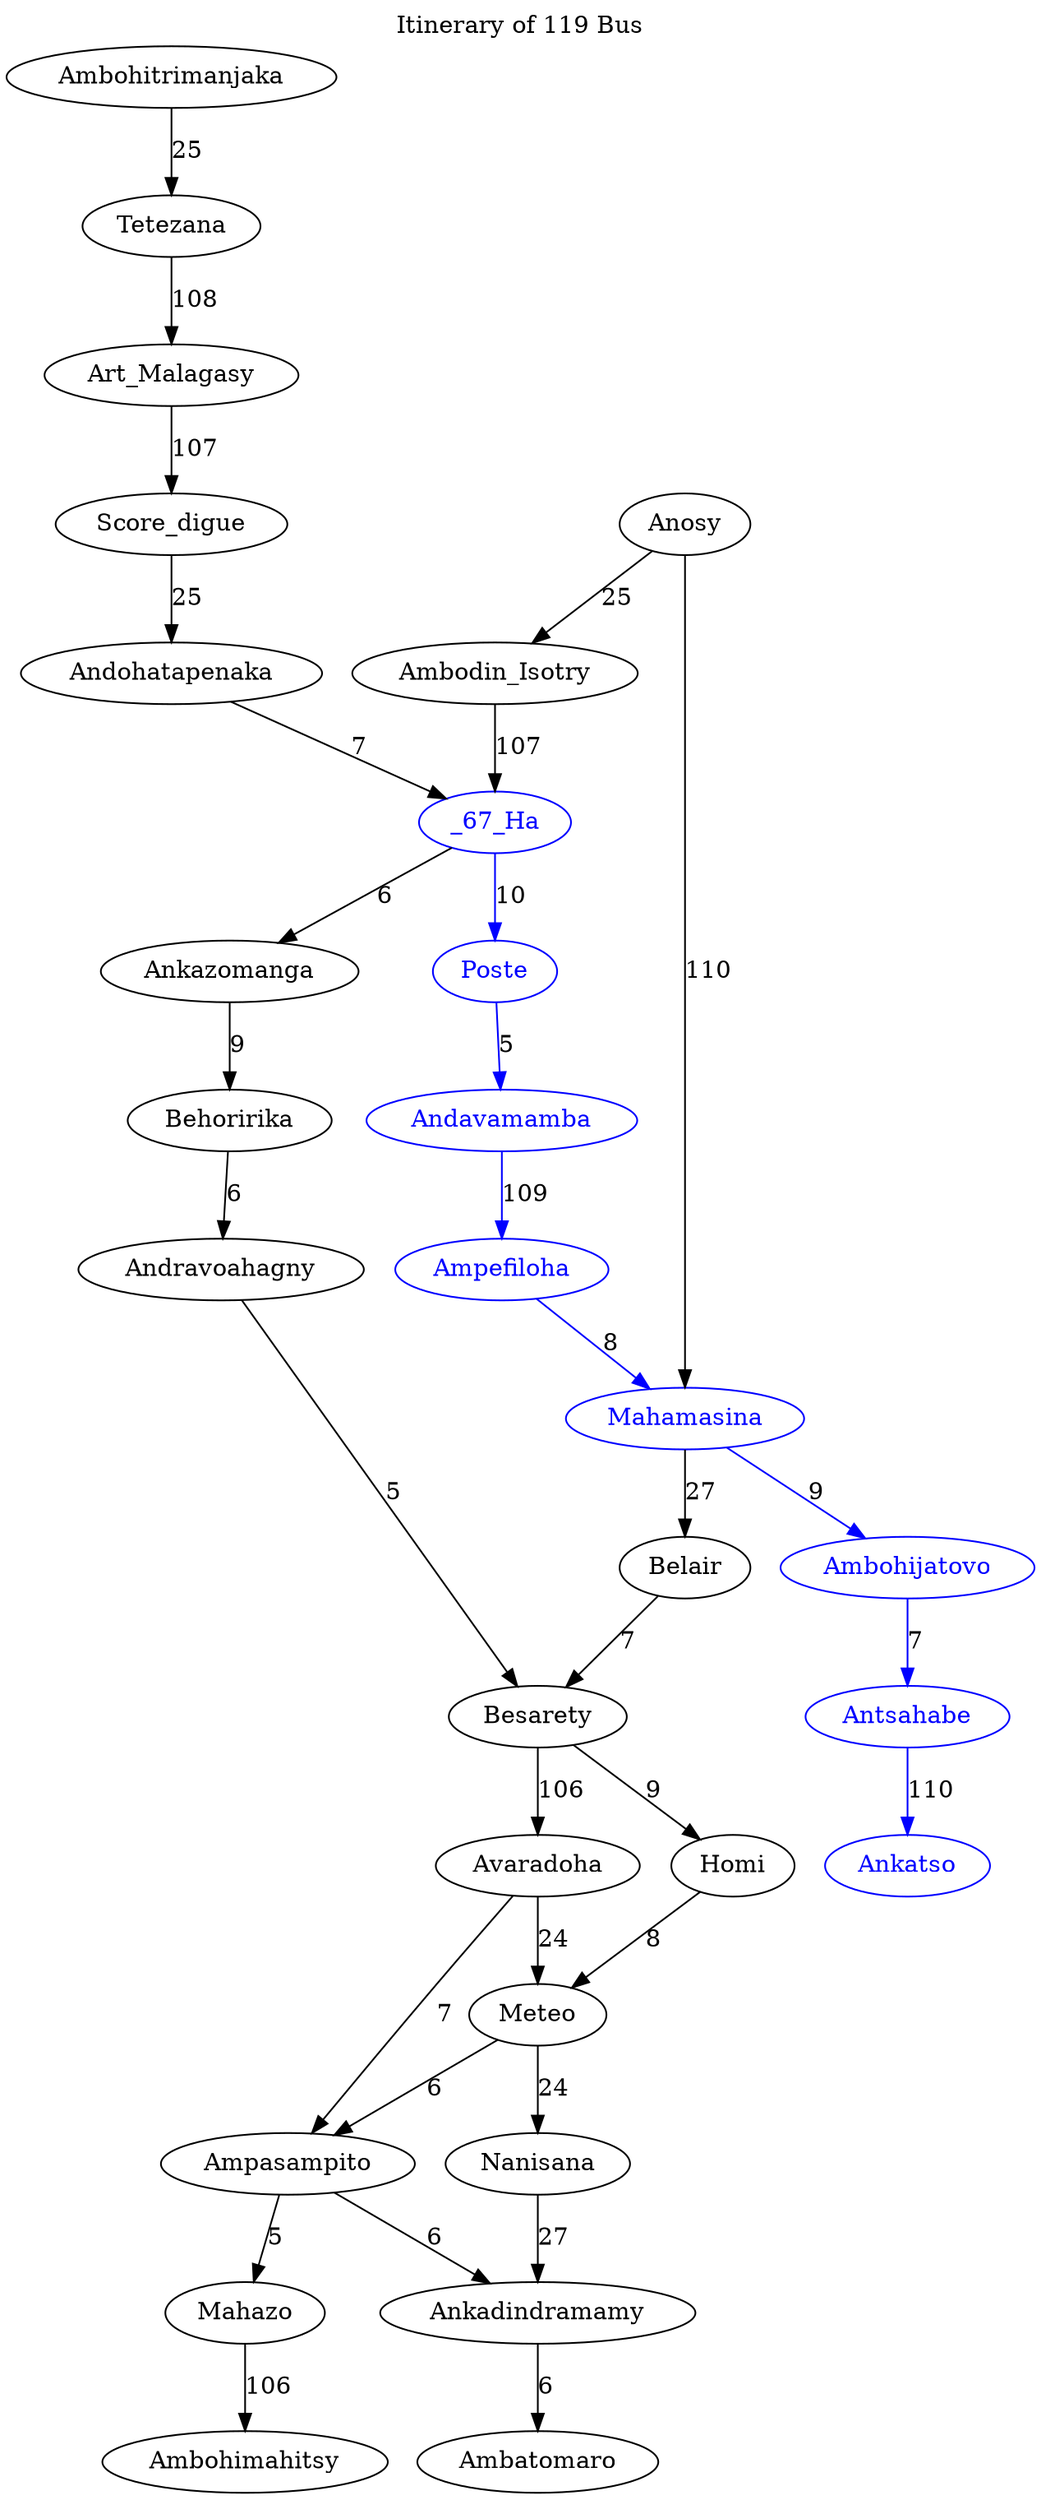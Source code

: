 digraph G {
	labelloc="t"	label="Itinerary of 119 Bus"	Ambodin_Isotry -> _67_Ha [weight=107, label="107"];
	Art_Malagasy -> Score_digue [weight=107, label="107"];
	Antsahabe -> Ankatso [color="blue", weight=110, label="110"];
	Andavamamba -> Ampefiloha [color="blue", weight=109, label="109"];
	Ampefiloha -> Mahamasina [color="blue", weight=8, label="8"];
	_67_Ha -> Poste [color="blue", weight=10, label="10"];
	Meteo -> Ampasampito [weight=6, label="6"];
	Andohatapenaka -> _67_Ha [weight=7, label="7"];
	Meteo -> Nanisana [weight=24, label="24"];
	Mahamasina -> Belair [weight=27, label="27"];
	Ankazomanga -> Behoririka [weight=9, label="9"];
	Andravoahagny -> Besarety [weight=5, label="5"];
	Besarety -> Avaradoha [weight=106, label="106"];
	Ambohitrimanjaka -> Tetezana [weight=25, label="25"];
	Homi -> Meteo [weight=8, label="8"];
	Ampasampito -> Mahazo [weight=5, label="5"];
	Besarety -> Homi [weight=9, label="9"];
	Tetezana -> Art_Malagasy [weight=108, label="108"];
	Ampasampito -> Ankadindramamy [weight=6, label="6"];
	Poste -> Andavamamba [color="blue", weight=5, label="5"];
	_67_Ha -> Ankazomanga [weight=6, label="6"];
	Behoririka -> Andravoahagny [weight=6, label="6"];
	Score_digue -> Andohatapenaka [weight=25, label="25"];
	Mahamasina -> Ambohijatovo [color="blue", weight=9, label="9"];
	Anosy -> Mahamasina [weight=110, label="110"];
	Ankadindramamy -> Ambatomaro [weight=6, label="6"];
	Mahazo -> Ambohimahitsy [weight=106, label="106"];
	Anosy -> Ambodin_Isotry [weight=25, label="25"];
	Belair -> Besarety [weight=7, label="7"];
	Avaradoha -> Meteo [weight=24, label="24"];
	Ambohijatovo -> Antsahabe [color="blue", weight=7, label="7"];
	Avaradoha -> Ampasampito [weight=7, label="7"];
	Nanisana -> Ankadindramamy [weight=27, label="27"];
	Andohatapenaka;
	Ambohitrimanjaka;
	_67_Ha [color="blue", fontcolor="blue"];
	Art_Malagasy;
	Tetezana;
	Score_digue;
	Poste [color="blue", fontcolor="blue"];
	Ampefiloha [color="blue", fontcolor="blue"];
	_67_Ha [color="blue", fontcolor="blue"];
	Mahamasina [color="blue", fontcolor="blue"];
	Andavamamba [color="blue", fontcolor="blue"];
	Ankatso [color="blue", fontcolor="blue"];
	Ambohijatovo [color="blue", fontcolor="blue"];
	Antsahabe [color="blue", fontcolor="blue"];
	Besarety;
	Meteo;
	Nanisana;
	Mahamasina [color="blue", fontcolor="blue"];
	Ambatomaro;
	Avaradoha;
	Anosy;
	Belair;
	Ankadindramamy;
	Besarety;
	Meteo;
	Andravoahagny;
	Behoririka;
	_67_Ha [color="blue", fontcolor="blue"];
	Ambodin_Isotry;
	Ambatomaro;
	Anosy;
	Ankazomanga;
	Homi;
	Ampasampito;
	Ankadindramamy;
	Besarety;
	Avaradoha;
	Ambohimahitsy;
	Mahazo;
	Ampasampito;
}